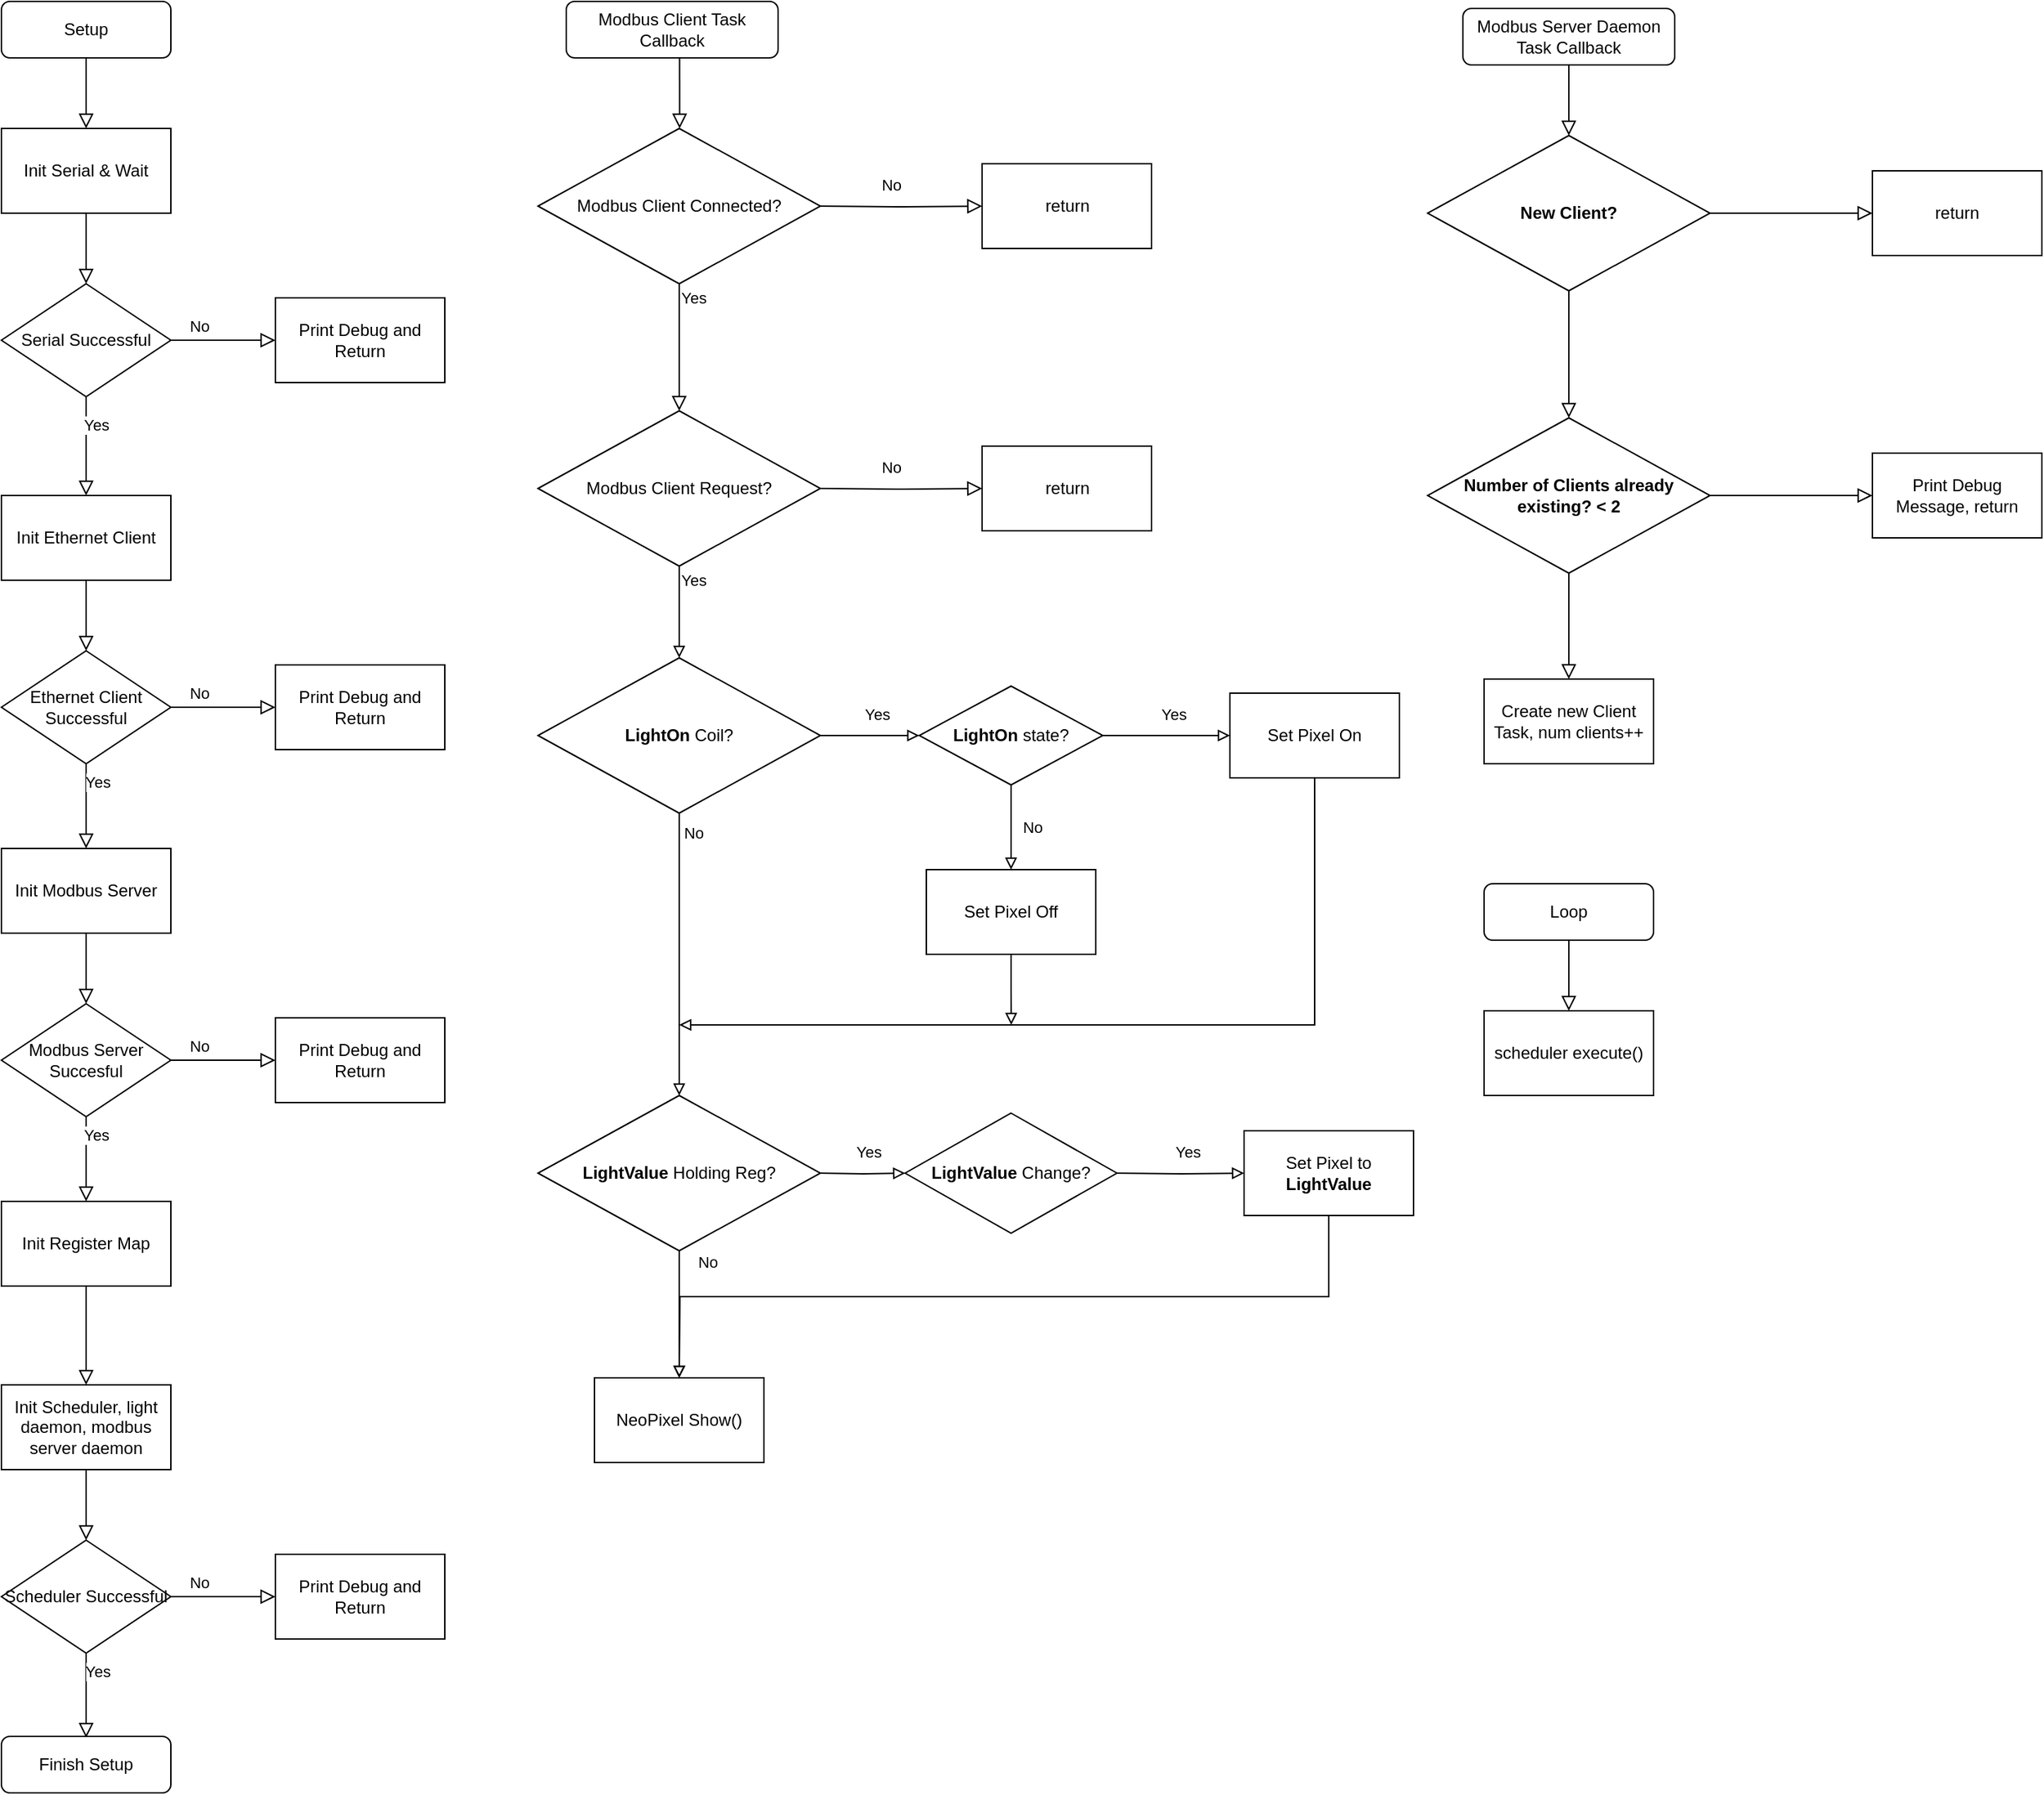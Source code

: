 <mxfile version="26.0.4">
  <diagram id="C5RBs43oDa-KdzZeNtuy" name="Page-1">
    <mxGraphModel dx="2868" dy="1548" grid="1" gridSize="10" guides="1" tooltips="1" connect="1" arrows="1" fold="1" page="1" pageScale="1" pageWidth="827" pageHeight="1169" math="0" shadow="0">
      <root>
        <mxCell id="WIyWlLk6GJQsqaUBKTNV-0" />
        <mxCell id="WIyWlLk6GJQsqaUBKTNV-1" parent="WIyWlLk6GJQsqaUBKTNV-0" />
        <mxCell id="WIyWlLk6GJQsqaUBKTNV-2" value="" style="rounded=0;html=1;jettySize=auto;orthogonalLoop=1;fontSize=11;endArrow=block;endFill=0;endSize=8;strokeWidth=1;shadow=0;labelBackgroundColor=none;edgeStyle=orthogonalEdgeStyle;" parent="WIyWlLk6GJQsqaUBKTNV-1" source="WIyWlLk6GJQsqaUBKTNV-3" edge="1">
          <mxGeometry relative="1" as="geometry">
            <mxPoint x="70" y="100" as="targetPoint" />
          </mxGeometry>
        </mxCell>
        <mxCell id="WIyWlLk6GJQsqaUBKTNV-3" value="Setup" style="rounded=1;whiteSpace=wrap;html=1;fontSize=12;glass=0;strokeWidth=1;shadow=0;" parent="WIyWlLk6GJQsqaUBKTNV-1" vertex="1">
          <mxGeometry x="10" y="10" width="120" height="40" as="geometry" />
        </mxCell>
        <mxCell id="C9dIcQzHgNtX-Cr2ID7v-0" value="&lt;div&gt;Init Serial &amp;amp; Wait&lt;/div&gt;" style="rounded=0;whiteSpace=wrap;html=1;" vertex="1" parent="WIyWlLk6GJQsqaUBKTNV-1">
          <mxGeometry x="10" y="100" width="120" height="60" as="geometry" />
        </mxCell>
        <mxCell id="C9dIcQzHgNtX-Cr2ID7v-1" value="Serial Successful" style="rhombus;whiteSpace=wrap;html=1;" vertex="1" parent="WIyWlLk6GJQsqaUBKTNV-1">
          <mxGeometry x="10" y="210" width="120" height="80" as="geometry" />
        </mxCell>
        <mxCell id="C9dIcQzHgNtX-Cr2ID7v-2" value="Print Debug and Return" style="rounded=0;whiteSpace=wrap;html=1;" vertex="1" parent="WIyWlLk6GJQsqaUBKTNV-1">
          <mxGeometry x="204" y="220" width="120" height="60" as="geometry" />
        </mxCell>
        <mxCell id="C9dIcQzHgNtX-Cr2ID7v-3" value="" style="rounded=0;html=1;jettySize=auto;orthogonalLoop=1;fontSize=11;endArrow=block;endFill=0;endSize=8;strokeWidth=1;shadow=0;labelBackgroundColor=none;edgeStyle=orthogonalEdgeStyle;exitX=0.5;exitY=1;exitDx=0;exitDy=0;entryX=0.5;entryY=0;entryDx=0;entryDy=0;" edge="1" parent="WIyWlLk6GJQsqaUBKTNV-1" source="C9dIcQzHgNtX-Cr2ID7v-0" target="C9dIcQzHgNtX-Cr2ID7v-1">
          <mxGeometry relative="1" as="geometry">
            <mxPoint x="80" y="60" as="sourcePoint" />
            <mxPoint x="80" y="110" as="targetPoint" />
          </mxGeometry>
        </mxCell>
        <mxCell id="C9dIcQzHgNtX-Cr2ID7v-4" value="" style="rounded=0;html=1;jettySize=auto;orthogonalLoop=1;fontSize=11;endArrow=block;endFill=0;endSize=8;strokeWidth=1;shadow=0;labelBackgroundColor=none;edgeStyle=orthogonalEdgeStyle;entryX=0;entryY=0.5;entryDx=0;entryDy=0;exitX=1;exitY=0.5;exitDx=0;exitDy=0;" edge="1" parent="WIyWlLk6GJQsqaUBKTNV-1" source="C9dIcQzHgNtX-Cr2ID7v-1" target="C9dIcQzHgNtX-Cr2ID7v-2">
          <mxGeometry relative="1" as="geometry">
            <mxPoint x="131" y="240" as="sourcePoint" />
            <mxPoint x="80" y="220" as="targetPoint" />
          </mxGeometry>
        </mxCell>
        <mxCell id="C9dIcQzHgNtX-Cr2ID7v-7" value="No" style="edgeLabel;html=1;align=center;verticalAlign=middle;resizable=0;points=[];" vertex="1" connectable="0" parent="C9dIcQzHgNtX-Cr2ID7v-4">
          <mxGeometry x="0.46" relative="1" as="geometry">
            <mxPoint x="-34" y="-10" as="offset" />
          </mxGeometry>
        </mxCell>
        <mxCell id="C9dIcQzHgNtX-Cr2ID7v-8" value="Init Ethernet Client" style="rounded=0;whiteSpace=wrap;html=1;" vertex="1" parent="WIyWlLk6GJQsqaUBKTNV-1">
          <mxGeometry x="10" y="360" width="120" height="60" as="geometry" />
        </mxCell>
        <mxCell id="C9dIcQzHgNtX-Cr2ID7v-9" value="Ethernet Client Successful" style="rhombus;whiteSpace=wrap;html=1;" vertex="1" parent="WIyWlLk6GJQsqaUBKTNV-1">
          <mxGeometry x="10" y="470" width="120" height="80" as="geometry" />
        </mxCell>
        <mxCell id="C9dIcQzHgNtX-Cr2ID7v-10" value="Print Debug and Return" style="rounded=0;whiteSpace=wrap;html=1;" vertex="1" parent="WIyWlLk6GJQsqaUBKTNV-1">
          <mxGeometry x="204" y="480" width="120" height="60" as="geometry" />
        </mxCell>
        <mxCell id="C9dIcQzHgNtX-Cr2ID7v-11" value="" style="rounded=0;html=1;jettySize=auto;orthogonalLoop=1;fontSize=11;endArrow=block;endFill=0;endSize=8;strokeWidth=1;shadow=0;labelBackgroundColor=none;edgeStyle=orthogonalEdgeStyle;exitX=0.5;exitY=1;exitDx=0;exitDy=0;entryX=0.5;entryY=0;entryDx=0;entryDy=0;" edge="1" parent="WIyWlLk6GJQsqaUBKTNV-1" source="C9dIcQzHgNtX-Cr2ID7v-8" target="C9dIcQzHgNtX-Cr2ID7v-9">
          <mxGeometry relative="1" as="geometry">
            <mxPoint x="80" y="320" as="sourcePoint" />
            <mxPoint x="80" y="370" as="targetPoint" />
          </mxGeometry>
        </mxCell>
        <mxCell id="C9dIcQzHgNtX-Cr2ID7v-12" value="" style="rounded=0;html=1;jettySize=auto;orthogonalLoop=1;fontSize=11;endArrow=block;endFill=0;endSize=8;strokeWidth=1;shadow=0;labelBackgroundColor=none;edgeStyle=orthogonalEdgeStyle;entryX=0;entryY=0.5;entryDx=0;entryDy=0;exitX=1;exitY=0.5;exitDx=0;exitDy=0;" edge="1" parent="WIyWlLk6GJQsqaUBKTNV-1" source="C9dIcQzHgNtX-Cr2ID7v-9" target="C9dIcQzHgNtX-Cr2ID7v-10">
          <mxGeometry relative="1" as="geometry">
            <mxPoint x="131" y="500" as="sourcePoint" />
            <mxPoint x="80" y="480" as="targetPoint" />
          </mxGeometry>
        </mxCell>
        <mxCell id="C9dIcQzHgNtX-Cr2ID7v-13" value="No" style="edgeLabel;html=1;align=center;verticalAlign=middle;resizable=0;points=[];" vertex="1" connectable="0" parent="C9dIcQzHgNtX-Cr2ID7v-12">
          <mxGeometry x="0.46" relative="1" as="geometry">
            <mxPoint x="-34" y="-10" as="offset" />
          </mxGeometry>
        </mxCell>
        <mxCell id="C9dIcQzHgNtX-Cr2ID7v-15" value="" style="rounded=0;html=1;jettySize=auto;orthogonalLoop=1;fontSize=11;endArrow=block;endFill=0;endSize=8;strokeWidth=1;shadow=0;labelBackgroundColor=none;edgeStyle=orthogonalEdgeStyle;exitX=0.5;exitY=1;exitDx=0;exitDy=0;entryX=0.5;entryY=0;entryDx=0;entryDy=0;" edge="1" parent="WIyWlLk6GJQsqaUBKTNV-1" source="C9dIcQzHgNtX-Cr2ID7v-1" target="C9dIcQzHgNtX-Cr2ID7v-8">
          <mxGeometry relative="1" as="geometry">
            <mxPoint x="80" y="430" as="sourcePoint" />
            <mxPoint x="80" y="480" as="targetPoint" />
          </mxGeometry>
        </mxCell>
        <mxCell id="C9dIcQzHgNtX-Cr2ID7v-16" value="Yes" style="edgeLabel;html=1;align=center;verticalAlign=middle;resizable=0;points=[];" vertex="1" connectable="0" parent="C9dIcQzHgNtX-Cr2ID7v-15">
          <mxGeometry x="0.371" y="7" relative="1" as="geometry">
            <mxPoint y="-28" as="offset" />
          </mxGeometry>
        </mxCell>
        <mxCell id="C9dIcQzHgNtX-Cr2ID7v-18" value="" style="rounded=0;html=1;jettySize=auto;orthogonalLoop=1;fontSize=11;endArrow=block;endFill=0;endSize=8;strokeWidth=1;shadow=0;labelBackgroundColor=none;edgeStyle=orthogonalEdgeStyle;exitX=0.5;exitY=1;exitDx=0;exitDy=0;" edge="1" parent="WIyWlLk6GJQsqaUBKTNV-1" source="C9dIcQzHgNtX-Cr2ID7v-9">
          <mxGeometry relative="1" as="geometry">
            <mxPoint x="80" y="300" as="sourcePoint" />
            <mxPoint x="70" y="610" as="targetPoint" />
          </mxGeometry>
        </mxCell>
        <mxCell id="C9dIcQzHgNtX-Cr2ID7v-19" value="Yes" style="edgeLabel;html=1;align=center;verticalAlign=middle;resizable=0;points=[];" vertex="1" connectable="0" parent="C9dIcQzHgNtX-Cr2ID7v-18">
          <mxGeometry x="0.371" y="7" relative="1" as="geometry">
            <mxPoint y="-28" as="offset" />
          </mxGeometry>
        </mxCell>
        <mxCell id="C9dIcQzHgNtX-Cr2ID7v-20" value="Init Modbus Server" style="rounded=0;whiteSpace=wrap;html=1;" vertex="1" parent="WIyWlLk6GJQsqaUBKTNV-1">
          <mxGeometry x="10" y="610" width="120" height="60" as="geometry" />
        </mxCell>
        <mxCell id="C9dIcQzHgNtX-Cr2ID7v-21" value="Modbus Server Succesful" style="rhombus;whiteSpace=wrap;html=1;" vertex="1" parent="WIyWlLk6GJQsqaUBKTNV-1">
          <mxGeometry x="10" y="720" width="120" height="80" as="geometry" />
        </mxCell>
        <mxCell id="C9dIcQzHgNtX-Cr2ID7v-22" value="Print Debug and Return" style="rounded=0;whiteSpace=wrap;html=1;" vertex="1" parent="WIyWlLk6GJQsqaUBKTNV-1">
          <mxGeometry x="204" y="730" width="120" height="60" as="geometry" />
        </mxCell>
        <mxCell id="C9dIcQzHgNtX-Cr2ID7v-23" value="" style="rounded=0;html=1;jettySize=auto;orthogonalLoop=1;fontSize=11;endArrow=block;endFill=0;endSize=8;strokeWidth=1;shadow=0;labelBackgroundColor=none;edgeStyle=orthogonalEdgeStyle;exitX=0.5;exitY=1;exitDx=0;exitDy=0;entryX=0.5;entryY=0;entryDx=0;entryDy=0;" edge="1" parent="WIyWlLk6GJQsqaUBKTNV-1" source="C9dIcQzHgNtX-Cr2ID7v-20" target="C9dIcQzHgNtX-Cr2ID7v-21">
          <mxGeometry relative="1" as="geometry">
            <mxPoint x="80" y="570" as="sourcePoint" />
            <mxPoint x="80" y="620" as="targetPoint" />
          </mxGeometry>
        </mxCell>
        <mxCell id="C9dIcQzHgNtX-Cr2ID7v-24" value="" style="rounded=0;html=1;jettySize=auto;orthogonalLoop=1;fontSize=11;endArrow=block;endFill=0;endSize=8;strokeWidth=1;shadow=0;labelBackgroundColor=none;edgeStyle=orthogonalEdgeStyle;entryX=0;entryY=0.5;entryDx=0;entryDy=0;exitX=1;exitY=0.5;exitDx=0;exitDy=0;" edge="1" parent="WIyWlLk6GJQsqaUBKTNV-1" source="C9dIcQzHgNtX-Cr2ID7v-21" target="C9dIcQzHgNtX-Cr2ID7v-22">
          <mxGeometry relative="1" as="geometry">
            <mxPoint x="131" y="750" as="sourcePoint" />
            <mxPoint x="80" y="730" as="targetPoint" />
          </mxGeometry>
        </mxCell>
        <mxCell id="C9dIcQzHgNtX-Cr2ID7v-25" value="No" style="edgeLabel;html=1;align=center;verticalAlign=middle;resizable=0;points=[];" vertex="1" connectable="0" parent="C9dIcQzHgNtX-Cr2ID7v-24">
          <mxGeometry x="0.46" relative="1" as="geometry">
            <mxPoint x="-34" y="-10" as="offset" />
          </mxGeometry>
        </mxCell>
        <mxCell id="C9dIcQzHgNtX-Cr2ID7v-26" value="" style="rounded=0;html=1;jettySize=auto;orthogonalLoop=1;fontSize=11;endArrow=block;endFill=0;endSize=8;strokeWidth=1;shadow=0;labelBackgroundColor=none;edgeStyle=orthogonalEdgeStyle;exitX=0.5;exitY=1;exitDx=0;exitDy=0;entryX=0.5;entryY=0;entryDx=0;entryDy=0;" edge="1" parent="WIyWlLk6GJQsqaUBKTNV-1" source="C9dIcQzHgNtX-Cr2ID7v-21" target="C9dIcQzHgNtX-Cr2ID7v-43">
          <mxGeometry relative="1" as="geometry">
            <mxPoint x="80" y="560" as="sourcePoint" />
            <mxPoint x="70" y="850" as="targetPoint" />
          </mxGeometry>
        </mxCell>
        <mxCell id="C9dIcQzHgNtX-Cr2ID7v-27" value="Yes" style="edgeLabel;html=1;align=center;verticalAlign=middle;resizable=0;points=[];" vertex="1" connectable="0" parent="C9dIcQzHgNtX-Cr2ID7v-26">
          <mxGeometry x="0.371" y="7" relative="1" as="geometry">
            <mxPoint y="-28" as="offset" />
          </mxGeometry>
        </mxCell>
        <mxCell id="C9dIcQzHgNtX-Cr2ID7v-28" value="Init Scheduler, light daemon, modbus server daemon" style="rounded=0;whiteSpace=wrap;html=1;" vertex="1" parent="WIyWlLk6GJQsqaUBKTNV-1">
          <mxGeometry x="10" y="990" width="120" height="60" as="geometry" />
        </mxCell>
        <mxCell id="C9dIcQzHgNtX-Cr2ID7v-29" value="Scheduler Successful" style="rhombus;whiteSpace=wrap;html=1;" vertex="1" parent="WIyWlLk6GJQsqaUBKTNV-1">
          <mxGeometry x="10" y="1100" width="120" height="80" as="geometry" />
        </mxCell>
        <mxCell id="C9dIcQzHgNtX-Cr2ID7v-30" value="Print Debug and Return" style="rounded=0;whiteSpace=wrap;html=1;" vertex="1" parent="WIyWlLk6GJQsqaUBKTNV-1">
          <mxGeometry x="204" y="1110" width="120" height="60" as="geometry" />
        </mxCell>
        <mxCell id="C9dIcQzHgNtX-Cr2ID7v-31" value="" style="rounded=0;html=1;jettySize=auto;orthogonalLoop=1;fontSize=11;endArrow=block;endFill=0;endSize=8;strokeWidth=1;shadow=0;labelBackgroundColor=none;edgeStyle=orthogonalEdgeStyle;exitX=0.5;exitY=1;exitDx=0;exitDy=0;entryX=0.5;entryY=0;entryDx=0;entryDy=0;" edge="1" parent="WIyWlLk6GJQsqaUBKTNV-1" source="C9dIcQzHgNtX-Cr2ID7v-28" target="C9dIcQzHgNtX-Cr2ID7v-29">
          <mxGeometry relative="1" as="geometry">
            <mxPoint x="80" y="950" as="sourcePoint" />
            <mxPoint x="80" y="1000" as="targetPoint" />
          </mxGeometry>
        </mxCell>
        <mxCell id="C9dIcQzHgNtX-Cr2ID7v-32" value="" style="rounded=0;html=1;jettySize=auto;orthogonalLoop=1;fontSize=11;endArrow=block;endFill=0;endSize=8;strokeWidth=1;shadow=0;labelBackgroundColor=none;edgeStyle=orthogonalEdgeStyle;entryX=0;entryY=0.5;entryDx=0;entryDy=0;exitX=1;exitY=0.5;exitDx=0;exitDy=0;" edge="1" parent="WIyWlLk6GJQsqaUBKTNV-1" source="C9dIcQzHgNtX-Cr2ID7v-29" target="C9dIcQzHgNtX-Cr2ID7v-30">
          <mxGeometry relative="1" as="geometry">
            <mxPoint x="131" y="1130" as="sourcePoint" />
            <mxPoint x="80" y="1110" as="targetPoint" />
          </mxGeometry>
        </mxCell>
        <mxCell id="C9dIcQzHgNtX-Cr2ID7v-33" value="No" style="edgeLabel;html=1;align=center;verticalAlign=middle;resizable=0;points=[];" vertex="1" connectable="0" parent="C9dIcQzHgNtX-Cr2ID7v-32">
          <mxGeometry x="0.46" relative="1" as="geometry">
            <mxPoint x="-34" y="-10" as="offset" />
          </mxGeometry>
        </mxCell>
        <mxCell id="C9dIcQzHgNtX-Cr2ID7v-35" value="" style="rounded=0;html=1;jettySize=auto;orthogonalLoop=1;fontSize=11;endArrow=block;endFill=0;endSize=8;strokeWidth=1;shadow=0;labelBackgroundColor=none;edgeStyle=orthogonalEdgeStyle;exitX=0.5;exitY=1;exitDx=0;exitDy=0;" edge="1" parent="WIyWlLk6GJQsqaUBKTNV-1" source="C9dIcQzHgNtX-Cr2ID7v-29">
          <mxGeometry relative="1" as="geometry">
            <mxPoint x="80" y="950" as="sourcePoint" />
            <mxPoint x="70" y="1240" as="targetPoint" />
          </mxGeometry>
        </mxCell>
        <mxCell id="C9dIcQzHgNtX-Cr2ID7v-36" value="Yes" style="edgeLabel;html=1;align=center;verticalAlign=middle;resizable=0;points=[];" vertex="1" connectable="0" parent="C9dIcQzHgNtX-Cr2ID7v-35">
          <mxGeometry x="0.371" y="7" relative="1" as="geometry">
            <mxPoint y="-28" as="offset" />
          </mxGeometry>
        </mxCell>
        <mxCell id="C9dIcQzHgNtX-Cr2ID7v-37" value="Finish Setup" style="rounded=1;whiteSpace=wrap;html=1;fontSize=12;glass=0;strokeWidth=1;shadow=0;" vertex="1" parent="WIyWlLk6GJQsqaUBKTNV-1">
          <mxGeometry x="10" y="1239" width="120" height="40" as="geometry" />
        </mxCell>
        <mxCell id="C9dIcQzHgNtX-Cr2ID7v-40" value="Loop" style="rounded=1;whiteSpace=wrap;html=1;fontSize=12;glass=0;strokeWidth=1;shadow=0;" vertex="1" parent="WIyWlLk6GJQsqaUBKTNV-1">
          <mxGeometry x="1060" y="635" width="120" height="40" as="geometry" />
        </mxCell>
        <mxCell id="C9dIcQzHgNtX-Cr2ID7v-42" value="scheduler execute()" style="rounded=0;whiteSpace=wrap;html=1;" vertex="1" parent="WIyWlLk6GJQsqaUBKTNV-1">
          <mxGeometry x="1060" y="725" width="120" height="60" as="geometry" />
        </mxCell>
        <mxCell id="C9dIcQzHgNtX-Cr2ID7v-43" value="Init Register Map" style="rounded=0;whiteSpace=wrap;html=1;" vertex="1" parent="WIyWlLk6GJQsqaUBKTNV-1">
          <mxGeometry x="10" y="860" width="120" height="60" as="geometry" />
        </mxCell>
        <mxCell id="C9dIcQzHgNtX-Cr2ID7v-44" value="" style="rounded=0;html=1;jettySize=auto;orthogonalLoop=1;fontSize=11;endArrow=block;endFill=0;endSize=8;strokeWidth=1;shadow=0;labelBackgroundColor=none;edgeStyle=orthogonalEdgeStyle;exitX=0.5;exitY=1;exitDx=0;exitDy=0;entryX=0.5;entryY=0;entryDx=0;entryDy=0;" edge="1" parent="WIyWlLk6GJQsqaUBKTNV-1" source="C9dIcQzHgNtX-Cr2ID7v-43" target="C9dIcQzHgNtX-Cr2ID7v-28">
          <mxGeometry relative="1" as="geometry">
            <mxPoint x="80" y="1060" as="sourcePoint" />
            <mxPoint x="80" y="1110" as="targetPoint" />
          </mxGeometry>
        </mxCell>
        <mxCell id="C9dIcQzHgNtX-Cr2ID7v-45" value="" style="rounded=0;html=1;jettySize=auto;orthogonalLoop=1;fontSize=11;endArrow=block;endFill=0;endSize=8;strokeWidth=1;shadow=0;labelBackgroundColor=none;edgeStyle=orthogonalEdgeStyle;exitX=0.5;exitY=1;exitDx=0;exitDy=0;entryX=0.5;entryY=0;entryDx=0;entryDy=0;" edge="1" parent="WIyWlLk6GJQsqaUBKTNV-1" source="C9dIcQzHgNtX-Cr2ID7v-40" target="C9dIcQzHgNtX-Cr2ID7v-42">
          <mxGeometry relative="1" as="geometry">
            <mxPoint x="600" y="685" as="sourcePoint" />
            <mxPoint x="600" y="735" as="targetPoint" />
            <Array as="points">
              <mxPoint x="1120" y="705" />
              <mxPoint x="1120" y="705" />
            </Array>
          </mxGeometry>
        </mxCell>
        <mxCell id="C9dIcQzHgNtX-Cr2ID7v-69" value="Modbus Server Daemon Task Callback" style="rounded=1;whiteSpace=wrap;html=1;fontSize=12;glass=0;strokeWidth=1;shadow=0;" vertex="1" parent="WIyWlLk6GJQsqaUBKTNV-1">
          <mxGeometry x="1045" y="15" width="150" height="40" as="geometry" />
        </mxCell>
        <mxCell id="C9dIcQzHgNtX-Cr2ID7v-70" value="&lt;b&gt;New Client?&lt;br&gt;&lt;/b&gt;" style="rhombus;whiteSpace=wrap;html=1;" vertex="1" parent="WIyWlLk6GJQsqaUBKTNV-1">
          <mxGeometry x="1020" y="105" width="200" height="110" as="geometry" />
        </mxCell>
        <mxCell id="C9dIcQzHgNtX-Cr2ID7v-71" value="Print Debug Message, return" style="rounded=0;whiteSpace=wrap;html=1;" vertex="1" parent="WIyWlLk6GJQsqaUBKTNV-1">
          <mxGeometry x="1335" y="330" width="120" height="60" as="geometry" />
        </mxCell>
        <mxCell id="C9dIcQzHgNtX-Cr2ID7v-74" value="Create new Client Task, num clients++" style="rounded=0;whiteSpace=wrap;html=1;" vertex="1" parent="WIyWlLk6GJQsqaUBKTNV-1">
          <mxGeometry x="1060" y="490" width="120" height="60" as="geometry" />
        </mxCell>
        <mxCell id="C9dIcQzHgNtX-Cr2ID7v-75" value="&lt;b&gt;Number of Clients already existing? &amp;lt; 2&lt;br&gt;&lt;/b&gt;" style="rhombus;whiteSpace=wrap;html=1;" vertex="1" parent="WIyWlLk6GJQsqaUBKTNV-1">
          <mxGeometry x="1020" y="305" width="200" height="110" as="geometry" />
        </mxCell>
        <mxCell id="C9dIcQzHgNtX-Cr2ID7v-76" value="return" style="rounded=0;whiteSpace=wrap;html=1;" vertex="1" parent="WIyWlLk6GJQsqaUBKTNV-1">
          <mxGeometry x="1335" y="130" width="120" height="60" as="geometry" />
        </mxCell>
        <mxCell id="C9dIcQzHgNtX-Cr2ID7v-77" value="" style="rounded=0;html=1;jettySize=auto;orthogonalLoop=1;fontSize=11;endArrow=block;endFill=0;endSize=8;strokeWidth=1;shadow=0;labelBackgroundColor=none;edgeStyle=orthogonalEdgeStyle;exitX=0.5;exitY=1;exitDx=0;exitDy=0;entryX=0.5;entryY=0;entryDx=0;entryDy=0;" edge="1" parent="WIyWlLk6GJQsqaUBKTNV-1" source="C9dIcQzHgNtX-Cr2ID7v-69" target="C9dIcQzHgNtX-Cr2ID7v-70">
          <mxGeometry relative="1" as="geometry">
            <mxPoint x="415" y="65" as="sourcePoint" />
            <mxPoint x="415" y="115" as="targetPoint" />
            <Array as="points">
              <mxPoint x="1120" y="95" />
              <mxPoint x="1120" y="95" />
            </Array>
          </mxGeometry>
        </mxCell>
        <mxCell id="C9dIcQzHgNtX-Cr2ID7v-79" value="" style="rounded=0;html=1;jettySize=auto;orthogonalLoop=1;fontSize=11;endArrow=block;endFill=0;endSize=8;strokeWidth=1;shadow=0;labelBackgroundColor=none;edgeStyle=orthogonalEdgeStyle;exitX=1;exitY=0.5;exitDx=0;exitDy=0;entryX=0;entryY=0.5;entryDx=0;entryDy=0;" edge="1" parent="WIyWlLk6GJQsqaUBKTNV-1" source="C9dIcQzHgNtX-Cr2ID7v-70" target="C9dIcQzHgNtX-Cr2ID7v-76">
          <mxGeometry relative="1" as="geometry">
            <mxPoint x="1130" y="65" as="sourcePoint" />
            <mxPoint x="1130" y="115" as="targetPoint" />
            <Array as="points" />
          </mxGeometry>
        </mxCell>
        <mxCell id="C9dIcQzHgNtX-Cr2ID7v-81" value="" style="rounded=0;html=1;jettySize=auto;orthogonalLoop=1;fontSize=11;endArrow=block;endFill=0;endSize=8;strokeWidth=1;shadow=0;labelBackgroundColor=none;edgeStyle=orthogonalEdgeStyle;exitX=0.5;exitY=1;exitDx=0;exitDy=0;entryX=0.5;entryY=0;entryDx=0;entryDy=0;" edge="1" parent="WIyWlLk6GJQsqaUBKTNV-1" source="C9dIcQzHgNtX-Cr2ID7v-70" target="C9dIcQzHgNtX-Cr2ID7v-75">
          <mxGeometry relative="1" as="geometry">
            <mxPoint x="165" y="65" as="sourcePoint" />
            <mxPoint x="165" y="115" as="targetPoint" />
            <Array as="points">
              <mxPoint x="1120" y="265" />
              <mxPoint x="1120" y="265" />
            </Array>
          </mxGeometry>
        </mxCell>
        <mxCell id="C9dIcQzHgNtX-Cr2ID7v-83" value="" style="rounded=0;html=1;jettySize=auto;orthogonalLoop=1;fontSize=11;endArrow=block;endFill=0;endSize=8;strokeWidth=1;shadow=0;labelBackgroundColor=none;edgeStyle=orthogonalEdgeStyle;exitX=0.5;exitY=1;exitDx=0;exitDy=0;entryX=0.5;entryY=0;entryDx=0;entryDy=0;" edge="1" parent="WIyWlLk6GJQsqaUBKTNV-1" source="C9dIcQzHgNtX-Cr2ID7v-75" target="C9dIcQzHgNtX-Cr2ID7v-74">
          <mxGeometry relative="1" as="geometry">
            <mxPoint x="1194.52" y="395" as="sourcePoint" />
            <mxPoint x="1194.52" y="485" as="targetPoint" />
            <Array as="points">
              <mxPoint x="1120" y="455" />
              <mxPoint x="1120" y="455" />
            </Array>
          </mxGeometry>
        </mxCell>
        <mxCell id="C9dIcQzHgNtX-Cr2ID7v-84" value="" style="rounded=0;html=1;jettySize=auto;orthogonalLoop=1;fontSize=11;endArrow=block;endFill=0;endSize=8;strokeWidth=1;shadow=0;labelBackgroundColor=none;edgeStyle=orthogonalEdgeStyle;exitX=1;exitY=0.5;exitDx=0;exitDy=0;entryX=0;entryY=0.5;entryDx=0;entryDy=0;" edge="1" parent="WIyWlLk6GJQsqaUBKTNV-1" source="C9dIcQzHgNtX-Cr2ID7v-75" target="C9dIcQzHgNtX-Cr2ID7v-71">
          <mxGeometry relative="1" as="geometry">
            <mxPoint x="1230" y="170" as="sourcePoint" />
            <mxPoint x="1345" y="170" as="targetPoint" />
            <Array as="points" />
          </mxGeometry>
        </mxCell>
        <mxCell id="C9dIcQzHgNtX-Cr2ID7v-86" value="Modbus Client Task Callback" style="rounded=1;whiteSpace=wrap;html=1;fontSize=12;glass=0;strokeWidth=1;shadow=0;" vertex="1" parent="WIyWlLk6GJQsqaUBKTNV-1">
          <mxGeometry x="410" y="10" width="150" height="40" as="geometry" />
        </mxCell>
        <mxCell id="C9dIcQzHgNtX-Cr2ID7v-90" value="" style="rounded=0;html=1;jettySize=auto;orthogonalLoop=1;fontSize=11;endArrow=block;endFill=0;endSize=8;strokeWidth=1;shadow=0;labelBackgroundColor=none;edgeStyle=orthogonalEdgeStyle;exitX=0.535;exitY=0.988;exitDx=0;exitDy=0;exitPerimeter=0;" edge="1" parent="WIyWlLk6GJQsqaUBKTNV-1" source="C9dIcQzHgNtX-Cr2ID7v-86">
          <mxGeometry relative="1" as="geometry">
            <mxPoint x="490" y="60" as="sourcePoint" />
            <mxPoint x="491" y="100" as="targetPoint" />
            <Array as="points">
              <mxPoint x="490" y="100" />
            </Array>
          </mxGeometry>
        </mxCell>
        <mxCell id="C9dIcQzHgNtX-Cr2ID7v-127" value="Yes" style="edgeStyle=orthogonalEdgeStyle;rounded=0;orthogonalLoop=1;jettySize=auto;html=1;exitX=0.5;exitY=1;exitDx=0;exitDy=0;entryX=0.5;entryY=0;entryDx=0;entryDy=0;endArrow=block;endFill=0;" edge="1" parent="WIyWlLk6GJQsqaUBKTNV-1" source="C9dIcQzHgNtX-Cr2ID7v-91" target="C9dIcQzHgNtX-Cr2ID7v-98">
          <mxGeometry x="-0.692" y="10" relative="1" as="geometry">
            <mxPoint as="offset" />
          </mxGeometry>
        </mxCell>
        <mxCell id="C9dIcQzHgNtX-Cr2ID7v-91" value="&lt;span&gt;Modbus Client Request?&lt;br&gt;&lt;/span&gt;" style="rhombus;whiteSpace=wrap;html=1;fontStyle=0" vertex="1" parent="WIyWlLk6GJQsqaUBKTNV-1">
          <mxGeometry x="390" y="300" width="200" height="110" as="geometry" />
        </mxCell>
        <mxCell id="C9dIcQzHgNtX-Cr2ID7v-92" value="return" style="rounded=0;whiteSpace=wrap;html=1;" vertex="1" parent="WIyWlLk6GJQsqaUBKTNV-1">
          <mxGeometry x="704.5" y="325" width="120" height="60" as="geometry" />
        </mxCell>
        <mxCell id="C9dIcQzHgNtX-Cr2ID7v-93" value="No" style="rounded=0;html=1;jettySize=auto;orthogonalLoop=1;fontSize=11;endArrow=block;endFill=0;endSize=8;strokeWidth=1;shadow=0;labelBackgroundColor=none;edgeStyle=orthogonalEdgeStyle;exitX=1;exitY=0.5;exitDx=0;exitDy=0;entryX=0;entryY=0.5;entryDx=0;entryDy=0;" edge="1" parent="WIyWlLk6GJQsqaUBKTNV-1" target="C9dIcQzHgNtX-Cr2ID7v-92">
          <mxGeometry x="-0.133" y="15" relative="1" as="geometry">
            <mxPoint x="590" y="355" as="sourcePoint" />
            <mxPoint x="499.5" y="310" as="targetPoint" />
            <Array as="points" />
            <mxPoint as="offset" />
          </mxGeometry>
        </mxCell>
        <mxCell id="C9dIcQzHgNtX-Cr2ID7v-94" value="&lt;span&gt;Modbus Client Connected?&lt;br&gt;&lt;/span&gt;" style="rhombus;whiteSpace=wrap;html=1;fontStyle=0" vertex="1" parent="WIyWlLk6GJQsqaUBKTNV-1">
          <mxGeometry x="390" y="100" width="200" height="110" as="geometry" />
        </mxCell>
        <mxCell id="C9dIcQzHgNtX-Cr2ID7v-95" value="return" style="rounded=0;whiteSpace=wrap;html=1;" vertex="1" parent="WIyWlLk6GJQsqaUBKTNV-1">
          <mxGeometry x="704.5" y="125" width="120" height="60" as="geometry" />
        </mxCell>
        <mxCell id="C9dIcQzHgNtX-Cr2ID7v-96" value="No" style="rounded=0;html=1;jettySize=auto;orthogonalLoop=1;fontSize=11;endArrow=block;endFill=0;endSize=8;strokeWidth=1;shadow=0;labelBackgroundColor=none;edgeStyle=orthogonalEdgeStyle;exitX=1;exitY=0.5;exitDx=0;exitDy=0;entryX=0;entryY=0.5;entryDx=0;entryDy=0;" edge="1" parent="WIyWlLk6GJQsqaUBKTNV-1" target="C9dIcQzHgNtX-Cr2ID7v-95">
          <mxGeometry x="-0.133" y="15" relative="1" as="geometry">
            <mxPoint x="590" y="155" as="sourcePoint" />
            <mxPoint x="499.5" y="110" as="targetPoint" />
            <Array as="points" />
            <mxPoint as="offset" />
          </mxGeometry>
        </mxCell>
        <mxCell id="C9dIcQzHgNtX-Cr2ID7v-97" value="Yes" style="rounded=0;html=1;jettySize=auto;orthogonalLoop=1;fontSize=11;endArrow=block;endFill=0;endSize=8;strokeWidth=1;shadow=0;labelBackgroundColor=none;edgeStyle=orthogonalEdgeStyle;exitX=0.5;exitY=1;exitDx=0;exitDy=0;entryX=0.5;entryY=0;entryDx=0;entryDy=0;" edge="1" parent="WIyWlLk6GJQsqaUBKTNV-1" source="C9dIcQzHgNtX-Cr2ID7v-94" target="C9dIcQzHgNtX-Cr2ID7v-91">
          <mxGeometry x="-0.778" y="10" relative="1" as="geometry">
            <mxPoint x="500" y="60" as="sourcePoint" />
            <mxPoint x="501" y="110" as="targetPoint" />
            <Array as="points">
              <mxPoint x="490" y="290" />
              <mxPoint x="490" y="290" />
            </Array>
            <mxPoint as="offset" />
          </mxGeometry>
        </mxCell>
        <mxCell id="C9dIcQzHgNtX-Cr2ID7v-113" value="Yes" style="edgeStyle=orthogonalEdgeStyle;rounded=0;orthogonalLoop=1;jettySize=auto;html=1;exitX=1;exitY=0.5;exitDx=0;exitDy=0;entryX=0;entryY=0.5;entryDx=0;entryDy=0;endArrow=block;endFill=0;" edge="1" parent="WIyWlLk6GJQsqaUBKTNV-1" source="C9dIcQzHgNtX-Cr2ID7v-98" target="C9dIcQzHgNtX-Cr2ID7v-111">
          <mxGeometry x="0.143" y="15" relative="1" as="geometry">
            <mxPoint as="offset" />
          </mxGeometry>
        </mxCell>
        <mxCell id="C9dIcQzHgNtX-Cr2ID7v-123" value="No" style="edgeStyle=orthogonalEdgeStyle;rounded=0;orthogonalLoop=1;jettySize=auto;html=1;exitX=0.5;exitY=1;exitDx=0;exitDy=0;entryX=0.5;entryY=0;entryDx=0;entryDy=0;endArrow=block;endFill=0;" edge="1" parent="WIyWlLk6GJQsqaUBKTNV-1" source="C9dIcQzHgNtX-Cr2ID7v-98" target="C9dIcQzHgNtX-Cr2ID7v-106">
          <mxGeometry x="-0.862" y="10" relative="1" as="geometry">
            <mxPoint as="offset" />
          </mxGeometry>
        </mxCell>
        <mxCell id="C9dIcQzHgNtX-Cr2ID7v-98" value="&lt;b&gt;LightOn&lt;/b&gt; Coil?" style="rhombus;whiteSpace=wrap;html=1;fontStyle=0" vertex="1" parent="WIyWlLk6GJQsqaUBKTNV-1">
          <mxGeometry x="390" y="475" width="200" height="110" as="geometry" />
        </mxCell>
        <mxCell id="C9dIcQzHgNtX-Cr2ID7v-125" style="edgeStyle=orthogonalEdgeStyle;rounded=0;orthogonalLoop=1;jettySize=auto;html=1;exitX=0.5;exitY=1;exitDx=0;exitDy=0;endArrow=block;endFill=0;" edge="1" parent="WIyWlLk6GJQsqaUBKTNV-1" source="C9dIcQzHgNtX-Cr2ID7v-99">
          <mxGeometry relative="1" as="geometry">
            <mxPoint x="725.138" y="735.0" as="targetPoint" />
          </mxGeometry>
        </mxCell>
        <mxCell id="C9dIcQzHgNtX-Cr2ID7v-99" value="Set Pixel Off" style="rounded=0;whiteSpace=wrap;html=1;" vertex="1" parent="WIyWlLk6GJQsqaUBKTNV-1">
          <mxGeometry x="665" y="625" width="120" height="60" as="geometry" />
        </mxCell>
        <mxCell id="C9dIcQzHgNtX-Cr2ID7v-122" value="No" style="edgeStyle=orthogonalEdgeStyle;rounded=0;orthogonalLoop=1;jettySize=auto;html=1;exitX=0.5;exitY=1;exitDx=0;exitDy=0;entryX=0.5;entryY=0;entryDx=0;entryDy=0;endArrow=block;endFill=0;" edge="1" parent="WIyWlLk6GJQsqaUBKTNV-1" source="C9dIcQzHgNtX-Cr2ID7v-106" target="C9dIcQzHgNtX-Cr2ID7v-121">
          <mxGeometry x="-0.818" y="20" relative="1" as="geometry">
            <mxPoint as="offset" />
          </mxGeometry>
        </mxCell>
        <mxCell id="C9dIcQzHgNtX-Cr2ID7v-106" value="&lt;b&gt;LightValue&lt;/b&gt; Holding Reg?" style="rhombus;whiteSpace=wrap;html=1;fontStyle=0" vertex="1" parent="WIyWlLk6GJQsqaUBKTNV-1">
          <mxGeometry x="390" y="785" width="200" height="110" as="geometry" />
        </mxCell>
        <mxCell id="C9dIcQzHgNtX-Cr2ID7v-114" value="Yes" style="edgeStyle=orthogonalEdgeStyle;rounded=0;orthogonalLoop=1;jettySize=auto;html=1;exitX=1;exitY=0.5;exitDx=0;exitDy=0;entryX=0;entryY=0.5;entryDx=0;entryDy=0;endArrow=block;endFill=0;" edge="1" parent="WIyWlLk6GJQsqaUBKTNV-1" source="C9dIcQzHgNtX-Cr2ID7v-111" target="C9dIcQzHgNtX-Cr2ID7v-112">
          <mxGeometry x="0.111" y="15" relative="1" as="geometry">
            <mxPoint as="offset" />
          </mxGeometry>
        </mxCell>
        <mxCell id="C9dIcQzHgNtX-Cr2ID7v-115" value="No" style="edgeStyle=orthogonalEdgeStyle;rounded=0;orthogonalLoop=1;jettySize=auto;html=1;exitX=0.5;exitY=1;exitDx=0;exitDy=0;entryX=0.5;entryY=0;entryDx=0;entryDy=0;endArrow=block;endFill=0;" edge="1" parent="WIyWlLk6GJQsqaUBKTNV-1" source="C9dIcQzHgNtX-Cr2ID7v-111" target="C9dIcQzHgNtX-Cr2ID7v-99">
          <mxGeometry y="15" relative="1" as="geometry">
            <mxPoint as="offset" />
          </mxGeometry>
        </mxCell>
        <mxCell id="C9dIcQzHgNtX-Cr2ID7v-111" value="&lt;b&gt;LightOn &lt;/b&gt;state?" style="rhombus;whiteSpace=wrap;html=1;fontStyle=0" vertex="1" parent="WIyWlLk6GJQsqaUBKTNV-1">
          <mxGeometry x="660" y="495" width="130" height="70" as="geometry" />
        </mxCell>
        <mxCell id="C9dIcQzHgNtX-Cr2ID7v-124" style="edgeStyle=orthogonalEdgeStyle;rounded=0;orthogonalLoop=1;jettySize=auto;html=1;exitX=0.5;exitY=1;exitDx=0;exitDy=0;endArrow=block;endFill=0;" edge="1" parent="WIyWlLk6GJQsqaUBKTNV-1" source="C9dIcQzHgNtX-Cr2ID7v-112">
          <mxGeometry relative="1" as="geometry">
            <mxPoint x="490" y="735" as="targetPoint" />
            <Array as="points">
              <mxPoint x="940" y="735" />
            </Array>
          </mxGeometry>
        </mxCell>
        <mxCell id="C9dIcQzHgNtX-Cr2ID7v-112" value="Set Pixel On" style="rounded=0;whiteSpace=wrap;html=1;" vertex="1" parent="WIyWlLk6GJQsqaUBKTNV-1">
          <mxGeometry x="880" y="500" width="120" height="60" as="geometry" />
        </mxCell>
        <mxCell id="C9dIcQzHgNtX-Cr2ID7v-117" value="Yes" style="edgeStyle=orthogonalEdgeStyle;rounded=0;orthogonalLoop=1;jettySize=auto;html=1;exitX=1;exitY=0.5;exitDx=0;exitDy=0;entryX=0;entryY=0.5;entryDx=0;entryDy=0;endArrow=block;endFill=0;" edge="1" parent="WIyWlLk6GJQsqaUBKTNV-1" target="C9dIcQzHgNtX-Cr2ID7v-118">
          <mxGeometry x="0.143" y="15" relative="1" as="geometry">
            <mxPoint x="590" y="840" as="sourcePoint" />
            <mxPoint as="offset" />
          </mxGeometry>
        </mxCell>
        <mxCell id="C9dIcQzHgNtX-Cr2ID7v-118" value="&lt;b&gt;LightValue&lt;/b&gt; Change?" style="rhombus;whiteSpace=wrap;html=1;fontStyle=0" vertex="1" parent="WIyWlLk6GJQsqaUBKTNV-1">
          <mxGeometry x="650" y="797.5" width="150" height="85" as="geometry" />
        </mxCell>
        <mxCell id="C9dIcQzHgNtX-Cr2ID7v-119" value="Yes" style="edgeStyle=orthogonalEdgeStyle;rounded=0;orthogonalLoop=1;jettySize=auto;html=1;exitX=1;exitY=0.5;exitDx=0;exitDy=0;entryX=0;entryY=0.5;entryDx=0;entryDy=0;endArrow=block;endFill=0;" edge="1" parent="WIyWlLk6GJQsqaUBKTNV-1" target="C9dIcQzHgNtX-Cr2ID7v-120">
          <mxGeometry x="0.111" y="15" relative="1" as="geometry">
            <mxPoint x="800" y="840" as="sourcePoint" />
            <mxPoint as="offset" />
          </mxGeometry>
        </mxCell>
        <mxCell id="C9dIcQzHgNtX-Cr2ID7v-126" style="edgeStyle=orthogonalEdgeStyle;rounded=0;orthogonalLoop=1;jettySize=auto;html=1;exitX=0.5;exitY=1;exitDx=0;exitDy=0;endArrow=block;endFill=0;" edge="1" parent="WIyWlLk6GJQsqaUBKTNV-1" source="C9dIcQzHgNtX-Cr2ID7v-120">
          <mxGeometry relative="1" as="geometry">
            <mxPoint x="490" y="985" as="targetPoint" />
          </mxGeometry>
        </mxCell>
        <mxCell id="C9dIcQzHgNtX-Cr2ID7v-120" value="Set Pixel to &lt;b&gt;LightValue&lt;/b&gt;" style="rounded=0;whiteSpace=wrap;html=1;" vertex="1" parent="WIyWlLk6GJQsqaUBKTNV-1">
          <mxGeometry x="890" y="810" width="120" height="60" as="geometry" />
        </mxCell>
        <mxCell id="C9dIcQzHgNtX-Cr2ID7v-121" value="NeoPixel Show()" style="rounded=0;whiteSpace=wrap;html=1;" vertex="1" parent="WIyWlLk6GJQsqaUBKTNV-1">
          <mxGeometry x="430" y="985" width="120" height="60" as="geometry" />
        </mxCell>
      </root>
    </mxGraphModel>
  </diagram>
</mxfile>
